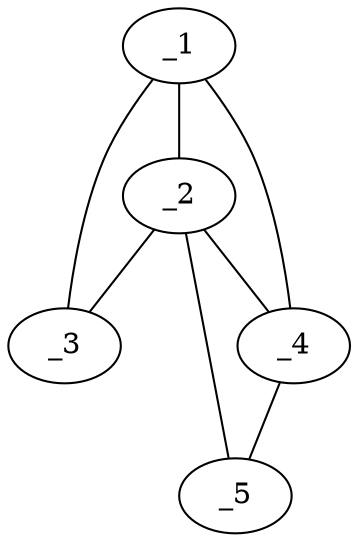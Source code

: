 graph obj26_260 {
	_1	 [dim=64,
		histo1="0.99449",
		histo10=0,
		histo11=0,
		histo12=0,
		histo13=0,
		histo14=0,
		histo15=0,
		histo16=0,
		histo17=0,
		histo18=0,
		histo19=0,
		histo2="0.00100184",
		histo20=0,
		histo21="0.000500918",
		histo22="0.00200367",
		histo23=0,
		histo24=0,
		histo25=0,
		histo26=0,
		histo27=0,
		histo28=0,
		histo29=0,
		histo3=0,
		histo30=0,
		histo31=0,
		histo32=0,
		histo33=0,
		histo34=0,
		histo35=0,
		histo36=0,
		histo37=0,
		histo38=0,
		histo39=0,
		histo4=0,
		histo40=0,
		histo41=0,
		histo42=0,
		histo43=0,
		histo44=0,
		histo45=0,
		histo46=0,
		histo47=0,
		histo48=0,
		histo49=0,
		histo5="0.000834864",
		histo50=0,
		histo51=0,
		histo52=0,
		histo53=0,
		histo54=0,
		histo55=0,
		histo56=0,
		histo57=0,
		histo58=0,
		histo59=0,
		histo6="0.00116881",
		histo60=0,
		histo61=0,
		histo62=0,
		histo63=0,
		histo64=0,
		histo7=0,
		histo8=0,
		histo9=0];
	_2	 [dim=64,
		histo1="0.0935773",
		histo10=0,
		histo11=0,
		histo12=0,
		histo13=0,
		histo14=0,
		histo15=0,
		histo16=0,
		histo17=0,
		histo18=0,
		histo19=0,
		histo2="0.0321133",
		histo20=0,
		histo21="0.00276243",
		histo22="0.340124",
		histo23="0.0984116",
		histo24=0,
		histo25=0,
		histo26="0.00241713",
		histo27="0.0131215",
		histo28=0,
		histo29=0,
		histo3=0,
		histo30=0,
		histo31=0,
		histo32=0,
		histo33=0,
		histo34=0,
		histo35=0,
		histo36=0,
		histo37=0,
		histo38=0,
		histo39=0,
		histo4=0,
		histo40=0,
		histo41=0,
		histo42=0,
		histo43=0,
		histo44=0,
		histo45=0,
		histo46=0,
		histo47=0,
		histo48=0,
		histo49=0,
		histo5="0.0183011",
		histo50=0,
		histo51=0,
		histo52=0,
		histo53=0,
		histo54=0,
		histo55=0,
		histo56=0,
		histo57=0,
		histo58=0,
		histo59=0,
		histo6="0.399171",
		histo60=0,
		histo61=0,
		histo62=0,
		histo63=0,
		histo64=0,
		histo7=0,
		histo8=0,
		histo9=0];
	_1 -- _2	 [boundary=362];
	_3	 [dim=64,
		histo1=0,
		histo10=0,
		histo11=0,
		histo12=0,
		histo13=0,
		histo14=0,
		histo15=0,
		histo16=0,
		histo17=0,
		histo18=0,
		histo19=0,
		histo2=0,
		histo20=0,
		histo21=0,
		histo22="0.00845964",
		histo23="0.00493479",
		histo24=0,
		histo25=0,
		histo26=0,
		histo27="0.137469",
		histo28="0.00810716",
		histo29=0,
		histo3=0,
		histo30=0,
		histo31=0,
		histo32=0,
		histo33=0,
		histo34=0,
		histo35=0,
		histo36=0,
		histo37=0,
		histo38=0,
		histo39=0,
		histo4=0,
		histo40=0,
		histo41=0,
		histo42=0,
		histo43="0.0613324",
		histo44="0.1276",
		histo45=0,
		histo46=0,
		histo47=0,
		histo48="0.652097",
		histo49=0,
		histo5=0,
		histo50=0,
		histo51=0,
		histo52=0,
		histo53=0,
		histo54=0,
		histo55=0,
		histo56=0,
		histo57=0,
		histo58=0,
		histo59=0,
		histo6=0,
		histo60=0,
		histo61=0,
		histo62=0,
		histo63=0,
		histo64=0,
		histo7=0,
		histo8=0,
		histo9=0];
	_1 -- _3	 [boundary=114];
	_4	 [dim=64,
		histo1="0.959072",
		histo10=0,
		histo11=0,
		histo12=0,
		histo13=0,
		histo14=0,
		histo15=0,
		histo16=0,
		histo17=0,
		histo18=0,
		histo19=0,
		histo2=0,
		histo20=0,
		histo21="0.00548523",
		histo22="0.000843882",
		histo23=0,
		histo24=0,
		histo25=0,
		histo26=0,
		histo27=0,
		histo28=0,
		histo29=0,
		histo3=0,
		histo30=0,
		histo31=0,
		histo32=0,
		histo33=0,
		histo34=0,
		histo35=0,
		histo36=0,
		histo37=0,
		histo38=0,
		histo39=0,
		histo4=0,
		histo40=0,
		histo41=0,
		histo42=0,
		histo43=0,
		histo44=0,
		histo45=0,
		histo46=0,
		histo47=0,
		histo48=0,
		histo49=0,
		histo5="0.0345992",
		histo50=0,
		histo51=0,
		histo52=0,
		histo53=0,
		histo54=0,
		histo55=0,
		histo56=0,
		histo57=0,
		histo58=0,
		histo59=0,
		histo6=0,
		histo60=0,
		histo61=0,
		histo62=0,
		histo63=0,
		histo64=0,
		histo7=0,
		histo8=0,
		histo9=0];
	_1 -- _4	 [boundary=215];
	_2 -- _3	 [boundary=166];
	_2 -- _4	 [boundary=361];
	_5	 [dim=64,
		histo1="0.249564",
		histo10=0,
		histo11=0,
		histo12=0,
		histo13=0,
		histo14=0,
		histo15=0,
		histo16=0,
		histo17=0,
		histo18=0,
		histo19=0,
		histo2=0,
		histo20=0,
		histo21=0,
		histo22=0,
		histo23=0,
		histo24=0,
		histo25=0,
		histo26=0,
		histo27=0,
		histo28=0,
		histo29=0,
		histo3=0,
		histo30=0,
		histo31=0,
		histo32=0,
		histo33=0,
		histo34=0,
		histo35=0,
		histo36=0,
		histo37=0,
		histo38=0,
		histo39=0,
		histo4=0,
		histo40=0,
		histo41=0,
		histo42=0,
		histo43=0,
		histo44=0,
		histo45=0,
		histo46=0,
		histo47=0,
		histo48=0,
		histo49=0,
		histo5="0.750436",
		histo50=0,
		histo51=0,
		histo52=0,
		histo53=0,
		histo54=0,
		histo55=0,
		histo56=0,
		histo57=0,
		histo58=0,
		histo59=0,
		histo6=0,
		histo60=0,
		histo61=0,
		histo62=0,
		histo63=0,
		histo64=0,
		histo7=0,
		histo8=0,
		histo9=0];
	_2 -- _5	 [boundary=3];
	_4 -- _5	 [boundary=535];
}
